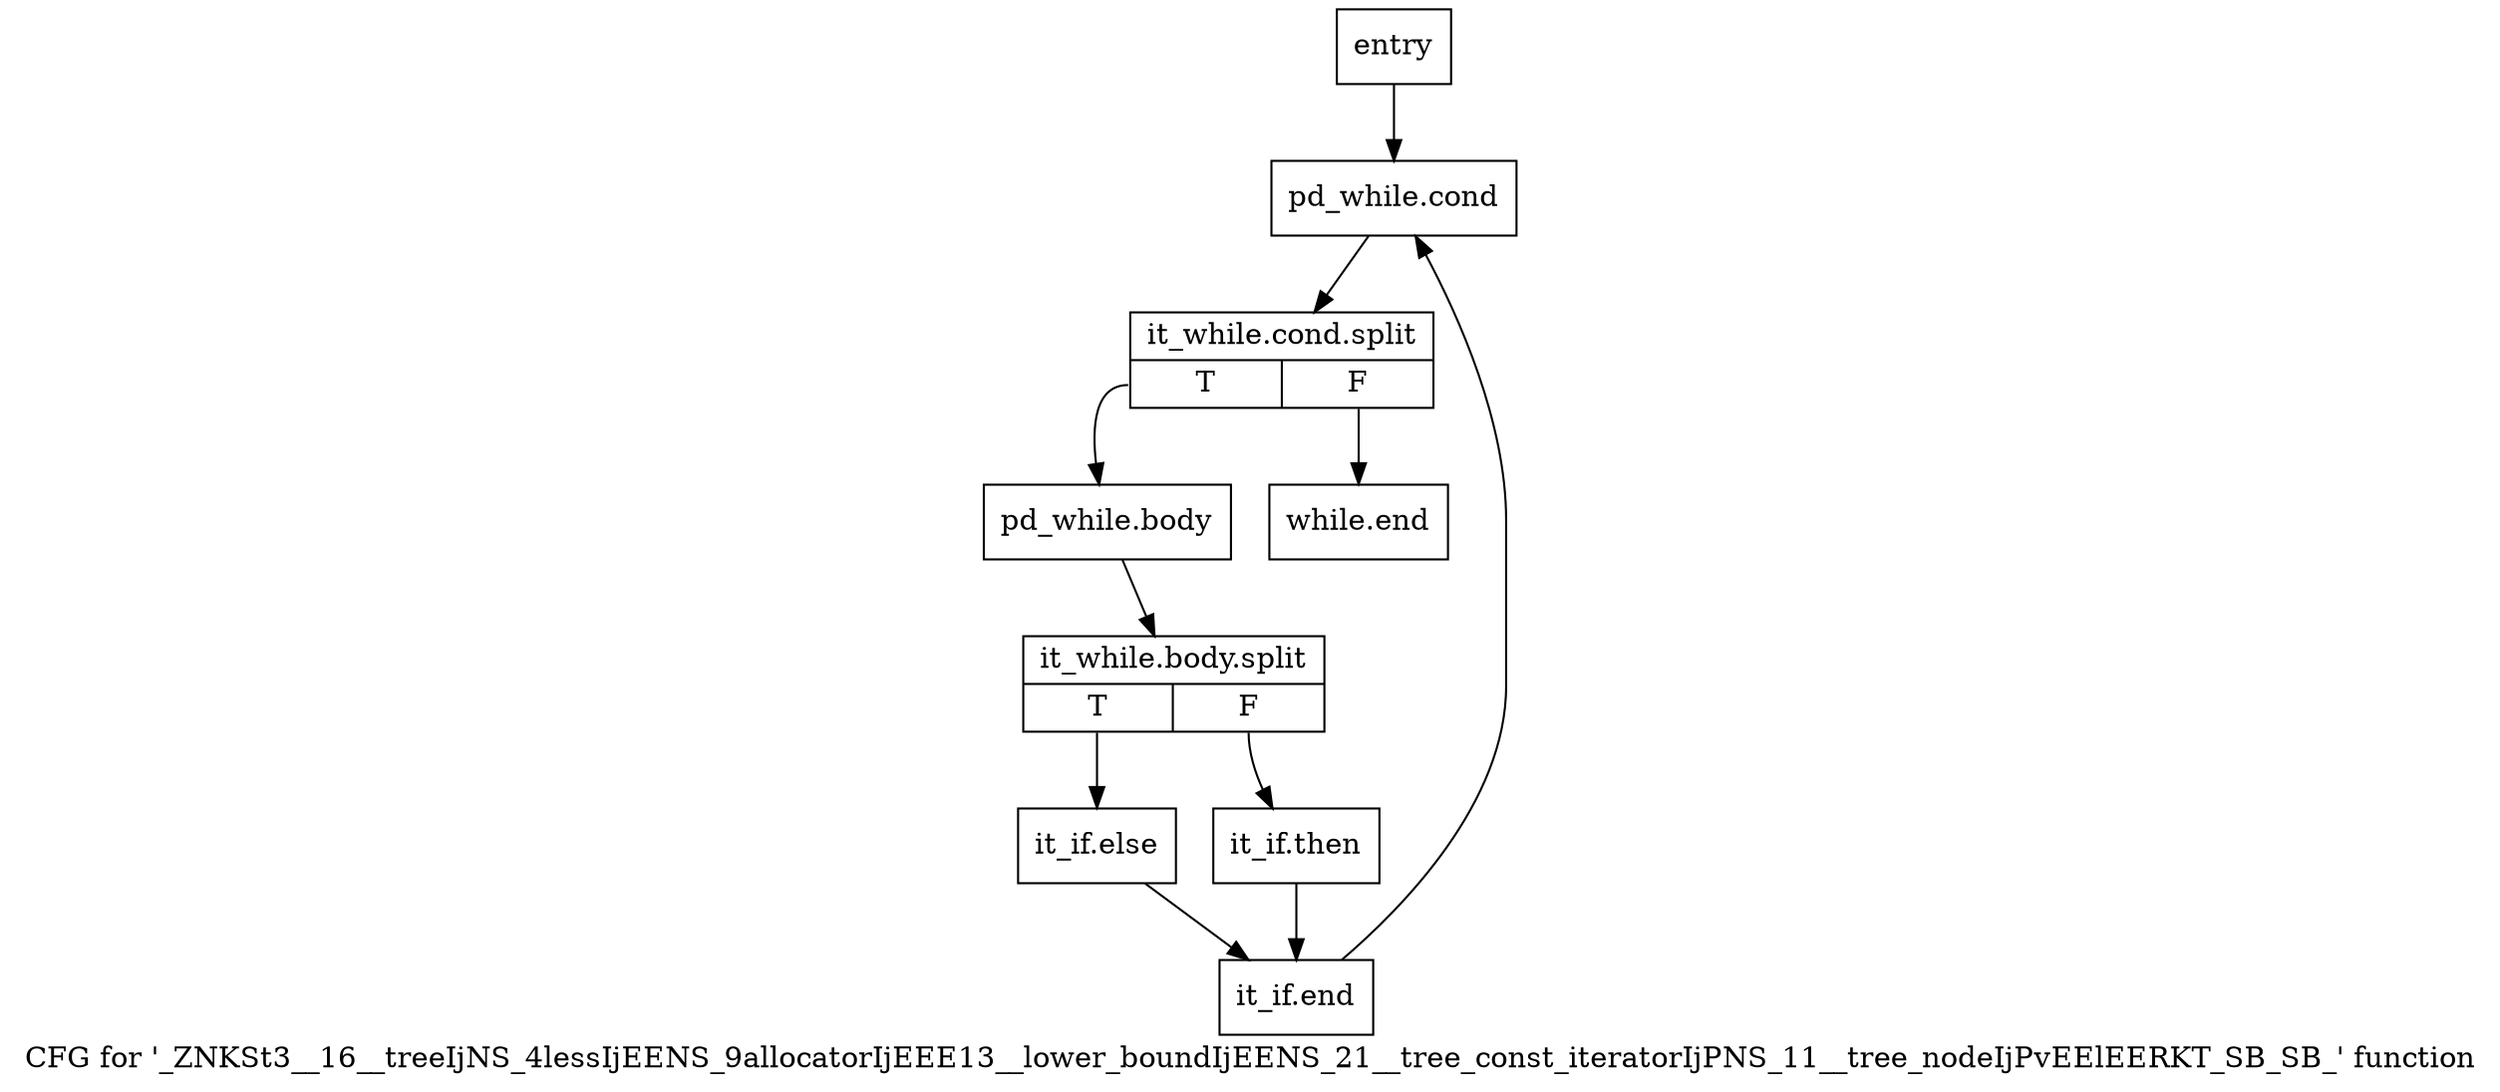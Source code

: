 digraph "CFG for '_ZNKSt3__16__treeIjNS_4lessIjEENS_9allocatorIjEEE13__lower_boundIjEENS_21__tree_const_iteratorIjPNS_11__tree_nodeIjPvEElEERKT_SB_SB_' function" {
	label="CFG for '_ZNKSt3__16__treeIjNS_4lessIjEENS_9allocatorIjEEE13__lower_boundIjEENS_21__tree_const_iteratorIjPNS_11__tree_nodeIjPvEElEERKT_SB_SB_' function";

	Node0x300ac80 [shape=record,label="{entry}"];
	Node0x300ac80 -> Node0x300acd0;
	Node0x300acd0 [shape=record,label="{pd_while.cond}"];
	Node0x300acd0 -> Node0x7eee860;
	Node0x7eee860 [shape=record,label="{it_while.cond.split|{<s0>T|<s1>F}}"];
	Node0x7eee860:s0 -> Node0x300ad20;
	Node0x7eee860:s1 -> Node0x300ae60;
	Node0x300ad20 [shape=record,label="{pd_while.body}"];
	Node0x300ad20 -> Node0x7ef9450;
	Node0x7ef9450 [shape=record,label="{it_while.body.split|{<s0>T|<s1>F}}"];
	Node0x7ef9450:s0 -> Node0x300adc0;
	Node0x7ef9450:s1 -> Node0x300ad70;
	Node0x300ad70 [shape=record,label="{it_if.then}"];
	Node0x300ad70 -> Node0x300ae10;
	Node0x300adc0 [shape=record,label="{it_if.else}"];
	Node0x300adc0 -> Node0x300ae10;
	Node0x300ae10 [shape=record,label="{it_if.end}"];
	Node0x300ae10 -> Node0x300acd0;
	Node0x300ae60 [shape=record,label="{while.end}"];
}
